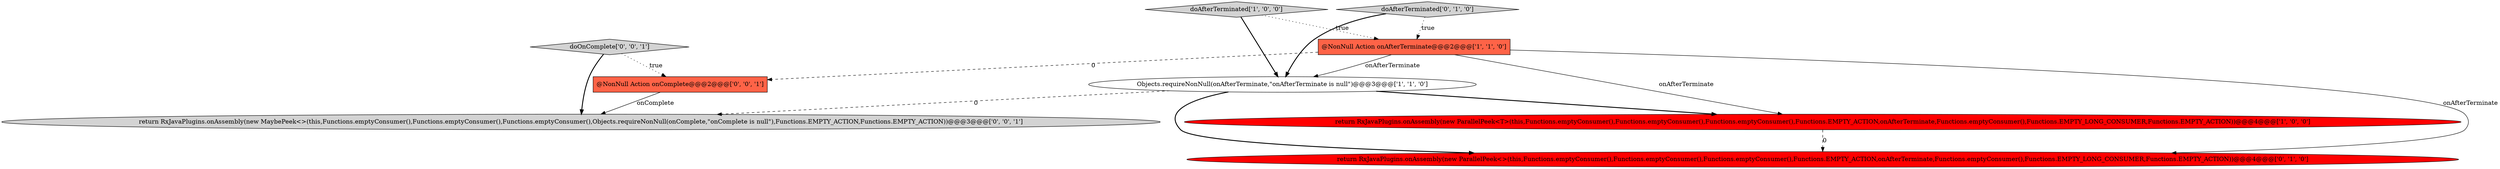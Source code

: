 digraph {
2 [style = filled, label = "return RxJavaPlugins.onAssembly(new ParallelPeek<T>(this,Functions.emptyConsumer(),Functions.emptyConsumer(),Functions.emptyConsumer(),Functions.EMPTY_ACTION,onAfterTerminate,Functions.emptyConsumer(),Functions.EMPTY_LONG_CONSUMER,Functions.EMPTY_ACTION))@@@4@@@['1', '0', '0']", fillcolor = red, shape = ellipse image = "AAA1AAABBB1BBB"];
7 [style = filled, label = "return RxJavaPlugins.onAssembly(new MaybePeek<>(this,Functions.emptyConsumer(),Functions.emptyConsumer(),Functions.emptyConsumer(),Objects.requireNonNull(onComplete,\"onComplete is null\"),Functions.EMPTY_ACTION,Functions.EMPTY_ACTION))@@@3@@@['0', '0', '1']", fillcolor = lightgray, shape = ellipse image = "AAA0AAABBB3BBB"];
6 [style = filled, label = "@NonNull Action onComplete@@@2@@@['0', '0', '1']", fillcolor = tomato, shape = box image = "AAA0AAABBB3BBB"];
4 [style = filled, label = "return RxJavaPlugins.onAssembly(new ParallelPeek<>(this,Functions.emptyConsumer(),Functions.emptyConsumer(),Functions.emptyConsumer(),Functions.EMPTY_ACTION,onAfterTerminate,Functions.emptyConsumer(),Functions.EMPTY_LONG_CONSUMER,Functions.EMPTY_ACTION))@@@4@@@['0', '1', '0']", fillcolor = red, shape = ellipse image = "AAA1AAABBB2BBB"];
8 [style = filled, label = "doOnComplete['0', '0', '1']", fillcolor = lightgray, shape = diamond image = "AAA0AAABBB3BBB"];
3 [style = filled, label = "doAfterTerminated['1', '0', '0']", fillcolor = lightgray, shape = diamond image = "AAA0AAABBB1BBB"];
0 [style = filled, label = "Objects.requireNonNull(onAfterTerminate,\"onAfterTerminate is null\")@@@3@@@['1', '1', '0']", fillcolor = white, shape = ellipse image = "AAA0AAABBB1BBB"];
5 [style = filled, label = "doAfterTerminated['0', '1', '0']", fillcolor = lightgray, shape = diamond image = "AAA0AAABBB2BBB"];
1 [style = filled, label = "@NonNull Action onAfterTerminate@@@2@@@['1', '1', '0']", fillcolor = tomato, shape = box image = "AAA0AAABBB1BBB"];
1->2 [style = solid, label="onAfterTerminate"];
2->4 [style = dashed, label="0"];
6->7 [style = solid, label="onComplete"];
8->6 [style = dotted, label="true"];
5->0 [style = bold, label=""];
0->7 [style = dashed, label="0"];
0->4 [style = bold, label=""];
1->4 [style = solid, label="onAfterTerminate"];
3->1 [style = dotted, label="true"];
1->6 [style = dashed, label="0"];
1->0 [style = solid, label="onAfterTerminate"];
3->0 [style = bold, label=""];
8->7 [style = bold, label=""];
5->1 [style = dotted, label="true"];
0->2 [style = bold, label=""];
}
